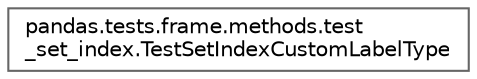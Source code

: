 digraph "Graphical Class Hierarchy"
{
 // LATEX_PDF_SIZE
  bgcolor="transparent";
  edge [fontname=Helvetica,fontsize=10,labelfontname=Helvetica,labelfontsize=10];
  node [fontname=Helvetica,fontsize=10,shape=box,height=0.2,width=0.4];
  rankdir="LR";
  Node0 [id="Node000000",label="pandas.tests.frame.methods.test\l_set_index.TestSetIndexCustomLabelType",height=0.2,width=0.4,color="grey40", fillcolor="white", style="filled",URL="$d1/d27/classpandas_1_1tests_1_1frame_1_1methods_1_1test__set__index_1_1TestSetIndexCustomLabelType.html",tooltip=" "];
}
